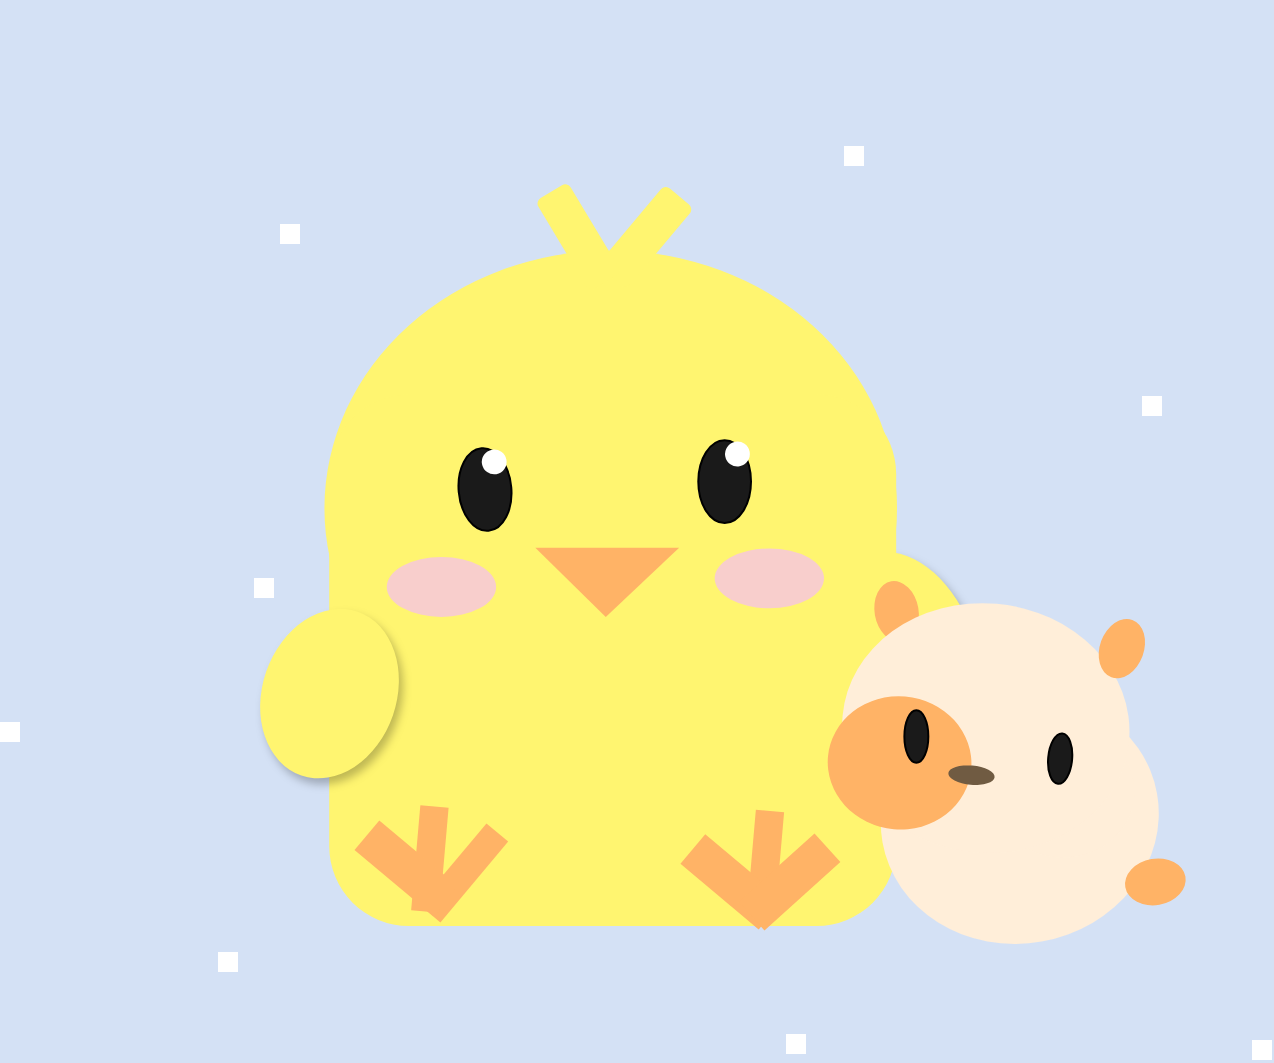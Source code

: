 <mxfile version="20.4.1" type="github" pages="2">
  <diagram name="Page-1" id="03018318-947c-dd8e-b7a3-06fadd420f32">
    <mxGraphModel dx="1612" dy="856" grid="0" gridSize="10" guides="1" tooltips="1" connect="1" arrows="1" fold="1" page="1" pageScale="1" pageWidth="1100" pageHeight="850" background="#D4E1F5" math="0" shadow="0">
      <root>
        <mxCell id="0" />
        <mxCell id="1" parent="0" />
        <mxCell id="qYA4gU_5hewh3Rp0epog-118" value="" style="group;rotation=-10;" vertex="1" connectable="0" parent="1">
          <mxGeometry x="346.85" y="142.34" width="462.05" height="434.42" as="geometry" />
        </mxCell>
        <mxCell id="qYA4gU_5hewh3Rp0epog-116" value="" style="ellipse;whiteSpace=wrap;html=1;shadow=1;fillStyle=solid;strokeColor=none;fillColor=#FFF570;gradientColor=none;rotation=65;direction=west;" vertex="1" parent="qYA4gU_5hewh3Rp0epog-118">
          <mxGeometry x="270.808" y="252.74" width="95.716" height="62.671" as="geometry" />
        </mxCell>
        <mxCell id="qYA4gU_5hewh3Rp0epog-85" value="" style="ellipse;whiteSpace=wrap;html=1;shadow=0;fillStyle=solid;strokeColor=none;fillColor=#FFF570;gradientColor=none;direction=east;rotation=0;" vertex="1" parent="qYA4gU_5hewh3Rp0epog-118">
          <mxGeometry x="26.366" y="87.937" width="286.284" height="257.649" as="geometry" />
        </mxCell>
        <mxCell id="qYA4gU_5hewh3Rp0epog-86" value="" style="rounded=1;whiteSpace=wrap;html=1;shadow=0;fillStyle=solid;strokeColor=none;fillColor=#FFF570;gradientColor=none;direction=south;rotation=0;" vertex="1" parent="qYA4gU_5hewh3Rp0epog-118">
          <mxGeometry x="28.763" y="159.894" width="283.48" height="265.773" as="geometry" />
        </mxCell>
        <mxCell id="qYA4gU_5hewh3Rp0epog-87" value="" style="ellipse;whiteSpace=wrap;html=1;fillStyle=solid;strokeColor=none;fillColor=#FFEED9;gradientColor=none;rotation=-10;direction=south;" vertex="1" parent="qYA4gU_5hewh3Rp0epog-118">
          <mxGeometry x="304.33" y="308.87" width="139.41" height="125.55" as="geometry" />
        </mxCell>
        <mxCell id="qYA4gU_5hewh3Rp0epog-88" value="" style="ellipse;whiteSpace=wrap;html=1;fillStyle=solid;rotation=5;fillColor=#FFEED9;strokeColor=none;direction=west;" vertex="1" parent="qYA4gU_5hewh3Rp0epog-118">
          <mxGeometry x="359.478" y="324.696" width="71.895" height="66.664" as="geometry" />
        </mxCell>
        <mxCell id="qYA4gU_5hewh3Rp0epog-89" value="" style="ellipse;whiteSpace=wrap;html=1;fillStyle=solid;strokeColor=none;fillColor=#FFB366;gradientColor=none;rotation=80;direction=south;" vertex="1" parent="qYA4gU_5hewh3Rp0epog-118">
          <mxGeometry x="297.169" y="257.382" width="30.555" height="22.005" as="geometry" />
        </mxCell>
        <mxCell id="qYA4gU_5hewh3Rp0epog-90" value="" style="ellipse;whiteSpace=wrap;html=1;fillStyle=solid;rotation=5;fillColor=#FFEED9;strokeColor=none;direction=west;" vertex="1" parent="qYA4gU_5hewh3Rp0epog-118">
          <mxGeometry x="285.187" y="264.346" width="143.765" height="124.693" as="geometry" />
        </mxCell>
        <mxCell id="qYA4gU_5hewh3Rp0epog-91" value="" style="ellipse;whiteSpace=wrap;html=1;fillStyle=solid;strokeColor=none;fillColor=#FFB366;gradientColor=none;direction=west;rotation=-10;" vertex="1" parent="qYA4gU_5hewh3Rp0epog-118">
          <mxGeometry x="426.579" y="392.01" width="30.507" height="23.212" as="geometry" />
        </mxCell>
        <mxCell id="qYA4gU_5hewh3Rp0epog-92" value="" style="ellipse;whiteSpace=wrap;html=1;fillStyle=solid;rotation=5;fillColor=#FFB366;strokeColor=none;direction=west;" vertex="1" parent="qYA4gU_5hewh3Rp0epog-118">
          <mxGeometry x="277.997" y="310.769" width="71.895" height="66.664" as="geometry" />
        </mxCell>
        <mxCell id="qYA4gU_5hewh3Rp0epog-93" value="" style="ellipse;whiteSpace=wrap;html=1;fillStyle=solid;strokeColor=default;fillColor=#1A1A1A;gradientColor=none;rotation=0;direction=north;" vertex="1" parent="qYA4gU_5hewh3Rp0epog-118">
          <mxGeometry x="316.341" y="317.733" width="11.982" height="26.274" as="geometry" />
        </mxCell>
        <mxCell id="qYA4gU_5hewh3Rp0epog-94" value="" style="ellipse;whiteSpace=wrap;html=1;fillStyle=solid;strokeColor=default;fillColor=#1A1A1A;gradientColor=none;rotation=5;direction=north;" vertex="1" parent="qYA4gU_5hewh3Rp0epog-118">
          <mxGeometry x="388.236" y="329.339" width="11.982" height="25.274" as="geometry" />
        </mxCell>
        <mxCell id="qYA4gU_5hewh3Rp0epog-95" value="" style="ellipse;whiteSpace=wrap;html=1;fillStyle=solid;strokeColor=none;fillColor=#705B42;gradientColor=none;rotation=-85;direction=west;" vertex="1" parent="qYA4gU_5hewh3Rp0epog-118">
          <mxGeometry x="345.099" y="338.623" width="9.586" height="23.212" as="geometry" />
        </mxCell>
        <mxCell id="qYA4gU_5hewh3Rp0epog-96" value="" style="ellipse;whiteSpace=wrap;html=1;fillStyle=solid;strokeColor=none;fillColor=#FFB366;gradientColor=none;rotation=110;direction=north;" vertex="1" parent="qYA4gU_5hewh3Rp0epog-118">
          <mxGeometry x="409.804" y="275.952" width="30.555" height="22.005" as="geometry" />
        </mxCell>
        <mxCell id="qYA4gU_5hewh3Rp0epog-98" value="" style="rounded=1;whiteSpace=wrap;html=1;shadow=0;fillStyle=solid;strokeColor=none;fillColor=#FFF570;gradientColor=none;rotation=-50;arcSize=17;direction=west;" vertex="1" parent="qYA4gU_5hewh3Rp0epog-118">
          <mxGeometry x="160.569" y="71.689" width="52.723" height="18.825" as="geometry" />
        </mxCell>
        <mxCell id="qYA4gU_5hewh3Rp0epog-99" value="" style="rounded=1;whiteSpace=wrap;html=1;shadow=0;fillStyle=solid;strokeColor=none;fillColor=#FFF570;gradientColor=none;rotation=-121;arcSize=17;direction=west;" vertex="1" parent="qYA4gU_5hewh3Rp0epog-118">
          <mxGeometry x="127.019" y="71.689" width="52.723" height="18.825" as="geometry" />
        </mxCell>
        <mxCell id="qYA4gU_5hewh3Rp0epog-102" value="" style="rounded=1;whiteSpace=wrap;html=1;shadow=0;fillStyle=solid;strokeColor=none;fillColor=#FFB366;gradientColor=none;rotation=-50;arcSize=0;direction=west;" vertex="1" parent="qYA4gU_5hewh3Rp0epog-118">
          <mxGeometry x="69.503" y="392.01" width="52.723" height="14.182" as="geometry" />
        </mxCell>
        <mxCell id="qYA4gU_5hewh3Rp0epog-103" value="" style="rounded=1;whiteSpace=wrap;html=1;shadow=0;fillStyle=solid;strokeColor=none;fillColor=#FFB366;gradientColor=none;rotation=-85;arcSize=0;direction=west;" vertex="1" parent="qYA4gU_5hewh3Rp0epog-118">
          <mxGeometry x="52.728" y="385.046" width="52.723" height="14.182" as="geometry" />
        </mxCell>
        <mxCell id="qYA4gU_5hewh3Rp0epog-104" value="" style="rounded=1;whiteSpace=wrap;html=1;shadow=0;fillStyle=solid;strokeColor=none;fillColor=#FFB366;gradientColor=none;rotation=-50;arcSize=0;direction=north;" vertex="1" parent="qYA4gU_5hewh3Rp0epog-118">
          <mxGeometry x="57.521" y="371.119" width="19.292" height="51.066" as="geometry" />
        </mxCell>
        <mxCell id="qYA4gU_5hewh3Rp0epog-109" value="" style="rounded=1;whiteSpace=wrap;html=1;shadow=0;fillStyle=solid;strokeColor=none;fillColor=#FFB366;gradientColor=none;rotation=-85;arcSize=0;direction=west;" vertex="1" parent="qYA4gU_5hewh3Rp0epog-118">
          <mxGeometry x="220.482" y="387.368" width="52.723" height="14.182" as="geometry" />
        </mxCell>
        <mxCell id="qYA4gU_5hewh3Rp0epog-110" value="" style="rounded=0;whiteSpace=wrap;html=1;shadow=0;fillStyle=solid;strokeColor=none;fillColor=#FFB366;gradientColor=none;rotation=-50;arcSize=50;direction=north;" vertex="1" parent="qYA4gU_5hewh3Rp0epog-118">
          <mxGeometry x="220.482" y="378.083" width="19.292" height="51.066" as="geometry" />
        </mxCell>
        <mxCell id="qYA4gU_5hewh3Rp0epog-111" value="" style="rounded=0;whiteSpace=wrap;html=1;shadow=0;fillStyle=solid;strokeColor=none;fillColor=#FFB366;gradientColor=none;rotation=48;arcSize=50;direction=north;" vertex="1" parent="qYA4gU_5hewh3Rp0epog-118">
          <mxGeometry x="249.239" y="378.083" width="19.316" height="51.066" as="geometry" />
        </mxCell>
        <mxCell id="qYA4gU_5hewh3Rp0epog-112" value="" style="ellipse;whiteSpace=wrap;html=1;shadow=0;fillStyle=solid;strokeColor=default;fillColor=#1A1A1A;gradientColor=none;rotation=0;direction=north;" vertex="1" parent="qYA4gU_5hewh3Rp0epog-118">
          <mxGeometry x="213.292" y="182.784" width="26.361" height="41.363" as="geometry" />
        </mxCell>
        <mxCell id="qYA4gU_5hewh3Rp0epog-113" value="" style="ellipse;whiteSpace=wrap;html=1;shadow=0;fillStyle=solid;strokeColor=default;fillColor=#1A1A1A;gradientColor=none;direction=north;rotation=-5;" vertex="1" parent="qYA4gU_5hewh3Rp0epog-118">
          <mxGeometry x="93.468" y="186.748" width="26.361" height="41.363" as="geometry" />
        </mxCell>
        <mxCell id="qYA4gU_5hewh3Rp0epog-114" value="" style="verticalLabelPosition=bottom;verticalAlign=top;html=1;shape=mxgraph.basic.cone2;dx=0.51;dy=1;fillStyle=solid;strokeColor=none;fillColor=#FFB366;gradientColor=none;rotation=0;direction=west;" vertex="1" parent="qYA4gU_5hewh3Rp0epog-118">
          <mxGeometry x="131.812" y="236.492" width="71.895" height="34.701" as="geometry" />
        </mxCell>
        <mxCell id="qYA4gU_5hewh3Rp0epog-115" value="" style="ellipse;whiteSpace=wrap;html=1;shadow=1;fillStyle=solid;strokeColor=none;fillColor=#FFF570;gradientColor=none;rotation=-71;direction=west;" vertex="1" parent="qYA4gU_5hewh3Rp0epog-118">
          <mxGeometry x="-14.374" y="275.952" width="86.561" height="67.035" as="geometry" />
        </mxCell>
        <mxCell id="qYA4gU_5hewh3Rp0epog-55" value="" style="ellipse;whiteSpace=wrap;html=1;fillStyle=solid;strokeColor=none;fillColor=#f8cecc;rotation=0;" vertex="1" parent="qYA4gU_5hewh3Rp0epog-118">
          <mxGeometry x="57.521" y="241.134" width="54.688" height="29.966" as="geometry" />
        </mxCell>
        <mxCell id="qYA4gU_5hewh3Rp0epog-117" value="" style="ellipse;whiteSpace=wrap;html=1;fillStyle=solid;strokeColor=none;fillColor=#f8cecc;rotation=0;" vertex="1" parent="qYA4gU_5hewh3Rp0epog-118">
          <mxGeometry x="221.482" y="236.85" width="54.688" height="29.966" as="geometry" />
        </mxCell>
        <mxCell id="qYA4gU_5hewh3Rp0epog-60" value="" style="ellipse;whiteSpace=wrap;html=1;aspect=fixed;shadow=0;fillStyle=solid;strokeColor=none;direction=south;rotation=-10;" vertex="1" parent="qYA4gU_5hewh3Rp0epog-118">
          <mxGeometry x="226.671" y="183.463" width="12.403" height="12.403" as="geometry" />
        </mxCell>
        <mxCell id="qYA4gU_5hewh3Rp0epog-57" value="" style="ellipse;whiteSpace=wrap;html=1;aspect=fixed;shadow=0;fillStyle=solid;strokeColor=none;direction=south;rotation=-10;" vertex="1" parent="qYA4gU_5hewh3Rp0epog-118">
          <mxGeometry x="105.054" y="187.426" width="12.403" height="12.403" as="geometry" />
        </mxCell>
        <mxCell id="n3PRGFTgy8TkrgbsDVCJ-1" value="" style="rounded=1;whiteSpace=wrap;html=1;shadow=0;fillStyle=solid;arcSize=0;strokeColor=none;" vertex="1" parent="1">
          <mxGeometry x="320" y="581" width="10" height="10" as="geometry" />
        </mxCell>
        <mxCell id="n3PRGFTgy8TkrgbsDVCJ-2" value="" style="rounded=1;whiteSpace=wrap;html=1;shadow=0;fillStyle=solid;arcSize=0;strokeColor=none;" vertex="1" parent="1">
          <mxGeometry x="604" y="622" width="10" height="10" as="geometry" />
        </mxCell>
        <mxCell id="n3PRGFTgy8TkrgbsDVCJ-3" value="" style="rounded=1;whiteSpace=wrap;html=1;shadow=0;fillStyle=solid;arcSize=0;strokeColor=none;" vertex="1" parent="1">
          <mxGeometry x="782" y="303" width="10" height="10" as="geometry" />
        </mxCell>
        <mxCell id="n3PRGFTgy8TkrgbsDVCJ-4" value="" style="rounded=1;whiteSpace=wrap;html=1;shadow=0;fillStyle=solid;arcSize=0;strokeColor=none;" vertex="1" parent="1">
          <mxGeometry x="351" y="217" width="10" height="10" as="geometry" />
        </mxCell>
        <mxCell id="n3PRGFTgy8TkrgbsDVCJ-5" value="" style="rounded=1;whiteSpace=wrap;html=1;shadow=0;fillStyle=solid;arcSize=0;strokeColor=none;" vertex="1" parent="1">
          <mxGeometry x="338" y="394" width="10" height="10" as="geometry" />
        </mxCell>
        <mxCell id="n3PRGFTgy8TkrgbsDVCJ-6" value="" style="rounded=1;whiteSpace=wrap;html=1;shadow=0;fillStyle=solid;arcSize=0;strokeColor=none;" vertex="1" parent="1">
          <mxGeometry x="211" y="466" width="10" height="10" as="geometry" />
        </mxCell>
        <mxCell id="n3PRGFTgy8TkrgbsDVCJ-7" value="" style="rounded=1;whiteSpace=wrap;html=1;shadow=0;fillStyle=solid;arcSize=0;strokeColor=none;" vertex="1" parent="1">
          <mxGeometry x="633" y="178" width="10" height="10" as="geometry" />
        </mxCell>
        <mxCell id="n3PRGFTgy8TkrgbsDVCJ-8" value="" style="rounded=1;whiteSpace=wrap;html=1;shadow=0;fillStyle=solid;arcSize=0;strokeColor=none;" vertex="1" parent="1">
          <mxGeometry x="837" y="625" width="10" height="10" as="geometry" />
        </mxCell>
      </root>
    </mxGraphModel>
  </diagram>
  <diagram name="Copy of Page-1" id="Tj2ta9u5rStk2KfQCZOO">
    <mxGraphModel dx="1612" dy="856" grid="0" gridSize="10" guides="1" tooltips="1" connect="1" arrows="1" fold="1" page="1" pageScale="1" pageWidth="1100" pageHeight="850" background="#D4E1F5" math="0" shadow="0">
      <root>
        <mxCell id="aT9KN1qvBLgvS_84GYz0-0" />
        <mxCell id="aT9KN1qvBLgvS_84GYz0-1" parent="aT9KN1qvBLgvS_84GYz0-0" />
        <mxCell id="aT9KN1qvBLgvS_84GYz0-2" value="" style="group;rotation=-10;" vertex="1" connectable="0" parent="aT9KN1qvBLgvS_84GYz0-1">
          <mxGeometry x="346.85" y="142.34" width="462.05" height="434.42" as="geometry" />
        </mxCell>
        <mxCell id="aT9KN1qvBLgvS_84GYz0-3" value="" style="ellipse;whiteSpace=wrap;html=1;shadow=1;fillStyle=solid;strokeColor=none;fillColor=#FFF570;gradientColor=none;rotation=65;direction=west;" vertex="1" parent="aT9KN1qvBLgvS_84GYz0-2">
          <mxGeometry x="270.808" y="252.74" width="95.716" height="62.671" as="geometry" />
        </mxCell>
        <mxCell id="aT9KN1qvBLgvS_84GYz0-4" value="" style="ellipse;whiteSpace=wrap;html=1;shadow=0;fillStyle=solid;strokeColor=none;fillColor=#FFF570;gradientColor=none;direction=east;rotation=0;" vertex="1" parent="aT9KN1qvBLgvS_84GYz0-2">
          <mxGeometry x="26.366" y="87.937" width="286.284" height="257.649" as="geometry" />
        </mxCell>
        <mxCell id="aT9KN1qvBLgvS_84GYz0-5" value="" style="rounded=1;whiteSpace=wrap;html=1;shadow=0;fillStyle=solid;strokeColor=none;fillColor=#FFF570;gradientColor=none;direction=south;rotation=0;" vertex="1" parent="aT9KN1qvBLgvS_84GYz0-2">
          <mxGeometry x="28.763" y="159.894" width="283.48" height="265.773" as="geometry" />
        </mxCell>
        <mxCell id="aT9KN1qvBLgvS_84GYz0-6" value="" style="ellipse;whiteSpace=wrap;html=1;fillStyle=solid;strokeColor=none;fillColor=#FFEED9;gradientColor=none;rotation=-10;direction=south;" vertex="1" parent="aT9KN1qvBLgvS_84GYz0-2">
          <mxGeometry x="304.33" y="308.87" width="139.41" height="125.55" as="geometry" />
        </mxCell>
        <mxCell id="aT9KN1qvBLgvS_84GYz0-7" value="" style="ellipse;whiteSpace=wrap;html=1;fillStyle=solid;rotation=5;fillColor=#FFEED9;strokeColor=none;direction=west;" vertex="1" parent="aT9KN1qvBLgvS_84GYz0-2">
          <mxGeometry x="359.478" y="324.696" width="71.895" height="66.664" as="geometry" />
        </mxCell>
        <mxCell id="aT9KN1qvBLgvS_84GYz0-8" value="" style="ellipse;whiteSpace=wrap;html=1;fillStyle=solid;strokeColor=none;fillColor=#FFB366;gradientColor=none;rotation=80;direction=west;" vertex="1" parent="aT9KN1qvBLgvS_84GYz0-2">
          <mxGeometry x="301.444" y="253.107" width="22.005" height="30.555" as="geometry" />
        </mxCell>
        <mxCell id="aT9KN1qvBLgvS_84GYz0-9" value="" style="ellipse;whiteSpace=wrap;html=1;fillStyle=solid;rotation=5;fillColor=#FFEED9;strokeColor=none;direction=west;" vertex="1" parent="aT9KN1qvBLgvS_84GYz0-2">
          <mxGeometry x="285.187" y="264.346" width="143.765" height="124.693" as="geometry" />
        </mxCell>
        <mxCell id="aT9KN1qvBLgvS_84GYz0-10" value="" style="ellipse;whiteSpace=wrap;html=1;fillStyle=solid;strokeColor=none;fillColor=#FFB366;gradientColor=none;direction=west;rotation=-10;" vertex="1" parent="aT9KN1qvBLgvS_84GYz0-2">
          <mxGeometry x="426.579" y="392.01" width="30.507" height="23.212" as="geometry" />
        </mxCell>
        <mxCell id="aT9KN1qvBLgvS_84GYz0-11" value="" style="ellipse;whiteSpace=wrap;html=1;fillStyle=solid;rotation=5;fillColor=#FFB366;strokeColor=none;direction=west;" vertex="1" parent="aT9KN1qvBLgvS_84GYz0-2">
          <mxGeometry x="277.997" y="310.769" width="71.895" height="66.664" as="geometry" />
        </mxCell>
        <mxCell id="aT9KN1qvBLgvS_84GYz0-14" value="" style="ellipse;whiteSpace=wrap;html=1;fillStyle=solid;strokeColor=none;fillColor=#705B42;gradientColor=none;rotation=-85;direction=west;" vertex="1" parent="aT9KN1qvBLgvS_84GYz0-2">
          <mxGeometry x="346.099" y="338.623" width="9.586" height="23.212" as="geometry" />
        </mxCell>
        <mxCell id="aT9KN1qvBLgvS_84GYz0-15" value="" style="ellipse;whiteSpace=wrap;html=1;fillStyle=solid;strokeColor=none;fillColor=#FFB366;gradientColor=none;rotation=110;direction=east;" vertex="1" parent="aT9KN1qvBLgvS_84GYz0-2">
          <mxGeometry x="411.079" y="273.676" width="22.005" height="30.555" as="geometry" />
        </mxCell>
        <mxCell id="aT9KN1qvBLgvS_84GYz0-16" value="" style="rounded=1;whiteSpace=wrap;html=1;shadow=0;fillStyle=solid;strokeColor=none;fillColor=#FFF570;gradientColor=none;rotation=-50;arcSize=17;direction=west;" vertex="1" parent="aT9KN1qvBLgvS_84GYz0-2">
          <mxGeometry x="160.569" y="71.689" width="52.723" height="18.825" as="geometry" />
        </mxCell>
        <mxCell id="aT9KN1qvBLgvS_84GYz0-17" value="" style="rounded=1;whiteSpace=wrap;html=1;shadow=0;fillStyle=solid;strokeColor=none;fillColor=#FFF570;gradientColor=none;rotation=-121;arcSize=17;direction=west;" vertex="1" parent="aT9KN1qvBLgvS_84GYz0-2">
          <mxGeometry x="127.019" y="71.689" width="52.723" height="18.825" as="geometry" />
        </mxCell>
        <mxCell id="aT9KN1qvBLgvS_84GYz0-18" value="" style="rounded=1;whiteSpace=wrap;html=1;shadow=0;fillStyle=solid;strokeColor=none;fillColor=#FFB366;gradientColor=none;rotation=-50;arcSize=0;direction=west;" vertex="1" parent="aT9KN1qvBLgvS_84GYz0-2">
          <mxGeometry x="69.503" y="392.01" width="52.723" height="14.182" as="geometry" />
        </mxCell>
        <mxCell id="aT9KN1qvBLgvS_84GYz0-19" value="" style="rounded=1;whiteSpace=wrap;html=1;shadow=0;fillStyle=solid;strokeColor=none;fillColor=#FFB366;gradientColor=none;rotation=-85;arcSize=0;direction=west;" vertex="1" parent="aT9KN1qvBLgvS_84GYz0-2">
          <mxGeometry x="52.728" y="385.046" width="52.723" height="14.182" as="geometry" />
        </mxCell>
        <mxCell id="aT9KN1qvBLgvS_84GYz0-20" value="" style="rounded=1;whiteSpace=wrap;html=1;shadow=0;fillStyle=solid;strokeColor=none;fillColor=#FFB366;gradientColor=none;rotation=-50;arcSize=0;direction=north;" vertex="1" parent="aT9KN1qvBLgvS_84GYz0-2">
          <mxGeometry x="51.521" y="371.119" width="15.292" height="51.066" as="geometry" />
        </mxCell>
        <mxCell id="aT9KN1qvBLgvS_84GYz0-21" value="" style="rounded=1;whiteSpace=wrap;html=1;shadow=0;fillStyle=solid;strokeColor=none;fillColor=#FFB366;gradientColor=none;rotation=-85;arcSize=0;direction=west;" vertex="1" parent="aT9KN1qvBLgvS_84GYz0-2">
          <mxGeometry x="220.482" y="387.368" width="52.723" height="14.182" as="geometry" />
        </mxCell>
        <mxCell id="aT9KN1qvBLgvS_84GYz0-22" value="" style="rounded=0;whiteSpace=wrap;html=1;shadow=0;fillStyle=solid;strokeColor=none;fillColor=#FFB366;gradientColor=none;rotation=-50;arcSize=50;direction=north;" vertex="1" parent="aT9KN1qvBLgvS_84GYz0-2">
          <mxGeometry x="220.482" y="378.083" width="16.292" height="51.066" as="geometry" />
        </mxCell>
        <mxCell id="aT9KN1qvBLgvS_84GYz0-23" value="" style="rounded=0;whiteSpace=wrap;html=1;shadow=0;fillStyle=solid;strokeColor=none;fillColor=#FFB366;gradientColor=none;rotation=48;arcSize=50;direction=north;" vertex="1" parent="aT9KN1qvBLgvS_84GYz0-2">
          <mxGeometry x="252.239" y="378.083" width="17.316" height="51.066" as="geometry" />
        </mxCell>
        <mxCell id="aT9KN1qvBLgvS_84GYz0-26" value="" style="verticalLabelPosition=bottom;verticalAlign=top;html=1;shape=mxgraph.basic.cone2;dx=0.51;dy=1;fillStyle=solid;strokeColor=none;fillColor=#FFB366;gradientColor=none;rotation=0;direction=west;" vertex="1" parent="aT9KN1qvBLgvS_84GYz0-2">
          <mxGeometry x="131.812" y="236.492" width="71.895" height="34.701" as="geometry" />
        </mxCell>
        <mxCell id="aT9KN1qvBLgvS_84GYz0-27" value="" style="ellipse;whiteSpace=wrap;html=1;shadow=1;fillStyle=solid;strokeColor=none;fillColor=#FFF570;gradientColor=none;rotation=-71;direction=west;" vertex="1" parent="aT9KN1qvBLgvS_84GYz0-2">
          <mxGeometry x="-14.374" y="275.952" width="86.561" height="67.035" as="geometry" />
        </mxCell>
        <mxCell id="aT9KN1qvBLgvS_84GYz0-28" value="" style="ellipse;whiteSpace=wrap;html=1;fillStyle=solid;strokeColor=none;fillColor=#f8cecc;rotation=0;" vertex="1" parent="aT9KN1qvBLgvS_84GYz0-2">
          <mxGeometry x="57.521" y="241.134" width="54.688" height="29.966" as="geometry" />
        </mxCell>
        <mxCell id="aT9KN1qvBLgvS_84GYz0-29" value="" style="ellipse;whiteSpace=wrap;html=1;fillStyle=solid;strokeColor=none;fillColor=#f8cecc;rotation=0;" vertex="1" parent="aT9KN1qvBLgvS_84GYz0-2">
          <mxGeometry x="220.482" y="238.85" width="54.688" height="29.966" as="geometry" />
        </mxCell>
        <mxCell id="mlZIR7XaXWv53GJLaf9d-0" value="" style="rounded=1;whiteSpace=wrap;html=1;shadow=0;fillStyle=solid;strokeColor=default;fillColor=#1A1A1A;gradientColor=none;rotation=-5;" vertex="1" parent="aT9KN1qvBLgvS_84GYz0-2">
          <mxGeometry x="74.81" y="202" width="57" height="13.66" as="geometry" />
        </mxCell>
        <mxCell id="mlZIR7XaXWv53GJLaf9d-1" value="" style="rounded=1;whiteSpace=wrap;html=1;shadow=0;fillStyle=solid;strokeColor=default;fillColor=#1A1A1A;gradientColor=none;rotation=5;" vertex="1" parent="aT9KN1qvBLgvS_84GYz0-2">
          <mxGeometry x="208.29" y="200.66" width="57" height="13.66" as="geometry" />
        </mxCell>
        <mxCell id="mlZIR7XaXWv53GJLaf9d-2" value="" style="rounded=1;whiteSpace=wrap;html=1;shadow=0;fillStyle=solid;strokeColor=default;fillColor=#1A1A1A;gradientColor=none;rotation=0;" vertex="1" parent="aT9KN1qvBLgvS_84GYz0-2">
          <mxGeometry x="310.15" y="327.04" width="28" height="7.66" as="geometry" />
        </mxCell>
        <mxCell id="mlZIR7XaXWv53GJLaf9d-3" value="" style="rounded=1;whiteSpace=wrap;html=1;shadow=0;fillStyle=solid;strokeColor=default;fillColor=#1A1A1A;gradientColor=none;rotation=5;" vertex="1" parent="aT9KN1qvBLgvS_84GYz0-2">
          <mxGeometry x="378.15" y="336.35" width="28" height="7.66" as="geometry" />
        </mxCell>
        <mxCell id="mlZIR7XaXWv53GJLaf9d-8" value="" style="rounded=1;whiteSpace=wrap;html=1;shadow=0;fillStyle=solid;strokeColor=none;fillColor=#005EBD;" vertex="1" parent="aT9KN1qvBLgvS_84GYz0-2">
          <mxGeometry x="329.74" y="136.94" width="53" height="13" as="geometry" />
        </mxCell>
        <mxCell id="mlZIR7XaXWv53GJLaf9d-6" value="" style="rounded=1;whiteSpace=wrap;html=1;shadow=0;fillStyle=solid;strokeColor=none;fillColor=#005EBD;" vertex="1" parent="aT9KN1qvBLgvS_84GYz0-1">
          <mxGeometry x="676" y="236" width="51" height="13" as="geometry" />
        </mxCell>
        <mxCell id="mlZIR7XaXWv53GJLaf9d-7" value="" style="rounded=1;whiteSpace=wrap;html=1;shadow=0;fillStyle=solid;strokeColor=none;fillColor=#005EBD;rotation=-225;" vertex="1" parent="aT9KN1qvBLgvS_84GYz0-1">
          <mxGeometry x="672.73" y="254.77" width="60" height="13" as="geometry" />
        </mxCell>
        <mxCell id="mlZIR7XaXWv53GJLaf9d-13" value="" style="group" vertex="1" connectable="0" parent="aT9KN1qvBLgvS_84GYz0-1">
          <mxGeometry x="729.59" y="167" width="74.41" height="77.74" as="geometry" />
        </mxCell>
        <mxCell id="mlZIR7XaXWv53GJLaf9d-9" value="" style="rounded=1;whiteSpace=wrap;html=1;shadow=0;fillStyle=solid;strokeColor=none;fillColor=#005EBD;" vertex="1" parent="mlZIR7XaXWv53GJLaf9d-13">
          <mxGeometry x="15.819" y="54.953" width="69.591" height="14.787" as="geometry" />
        </mxCell>
        <mxCell id="mlZIR7XaXWv53GJLaf9d-10" value="" style="rounded=1;whiteSpace=wrap;html=1;shadow=0;fillStyle=solid;strokeColor=none;fillColor=#005EBD;" vertex="1" parent="mlZIR7XaXWv53GJLaf9d-13">
          <mxGeometry x="13" y="0.738" width="66.814" height="14.787" as="geometry" />
        </mxCell>
        <mxCell id="mlZIR7XaXWv53GJLaf9d-11" value="" style="rounded=1;whiteSpace=wrap;html=1;shadow=0;fillStyle=solid;strokeColor=none;fillColor=#005EBD;rotation=-225;" vertex="1" parent="mlZIR7XaXWv53GJLaf9d-13">
          <mxGeometry x="7.46" y="26.419" width="83.31" height="13.787" as="geometry" />
        </mxCell>
        <mxCell id="xa-J0d7tpiZaeWjWJirz-0" value="" style="rounded=1;whiteSpace=wrap;html=1;shadow=0;fillStyle=solid;arcSize=0;strokeColor=none;" vertex="1" parent="aT9KN1qvBLgvS_84GYz0-1">
          <mxGeometry x="837" y="561" width="10" height="10" as="geometry" />
        </mxCell>
        <mxCell id="39L9usjs9rep12haUZfs-0" value="" style="rounded=1;whiteSpace=wrap;html=1;shadow=0;fillStyle=solid;arcSize=0;strokeColor=none;" vertex="1" parent="aT9KN1qvBLgvS_84GYz0-1">
          <mxGeometry x="782" y="282" width="10" height="10" as="geometry" />
        </mxCell>
        <mxCell id="7XV4rHrYUgCc31ZrFTOT-0" value="" style="rounded=1;whiteSpace=wrap;html=1;shadow=0;fillStyle=solid;arcSize=0;strokeColor=none;" vertex="1" parent="aT9KN1qvBLgvS_84GYz0-1">
          <mxGeometry x="633" y="196" width="10" height="10" as="geometry" />
        </mxCell>
        <mxCell id="eqkRF5LnX0ZKiGZC_bCB-0" value="" style="rounded=1;whiteSpace=wrap;html=1;shadow=0;fillStyle=solid;arcSize=0;strokeColor=none;" vertex="1" parent="aT9KN1qvBLgvS_84GYz0-1">
          <mxGeometry x="320" y="553" width="10" height="10" as="geometry" />
        </mxCell>
        <mxCell id="95XIHYNyI5XEnFgTKR0R-0" value="" style="rounded=1;whiteSpace=wrap;html=1;shadow=0;fillStyle=solid;arcSize=0;strokeColor=none;" vertex="1" parent="aT9KN1qvBLgvS_84GYz0-1">
          <mxGeometry x="211" y="484" width="10" height="10" as="geometry" />
        </mxCell>
        <mxCell id="UJZsg70hwIHfnPXY4TU9-0" value="" style="rounded=1;whiteSpace=wrap;html=1;shadow=0;fillStyle=solid;arcSize=0;strokeColor=none;" vertex="1" parent="aT9KN1qvBLgvS_84GYz0-1">
          <mxGeometry x="338" y="354" width="10" height="10" as="geometry" />
        </mxCell>
        <mxCell id="Ny7NHFFM0vV8O4ZWB_Mi-0" value="" style="rounded=1;whiteSpace=wrap;html=1;shadow=0;fillStyle=solid;arcSize=0;strokeColor=none;" vertex="1" parent="aT9KN1qvBLgvS_84GYz0-1">
          <mxGeometry x="351" y="195" width="10" height="10" as="geometry" />
        </mxCell>
      </root>
    </mxGraphModel>
  </diagram>
</mxfile>
